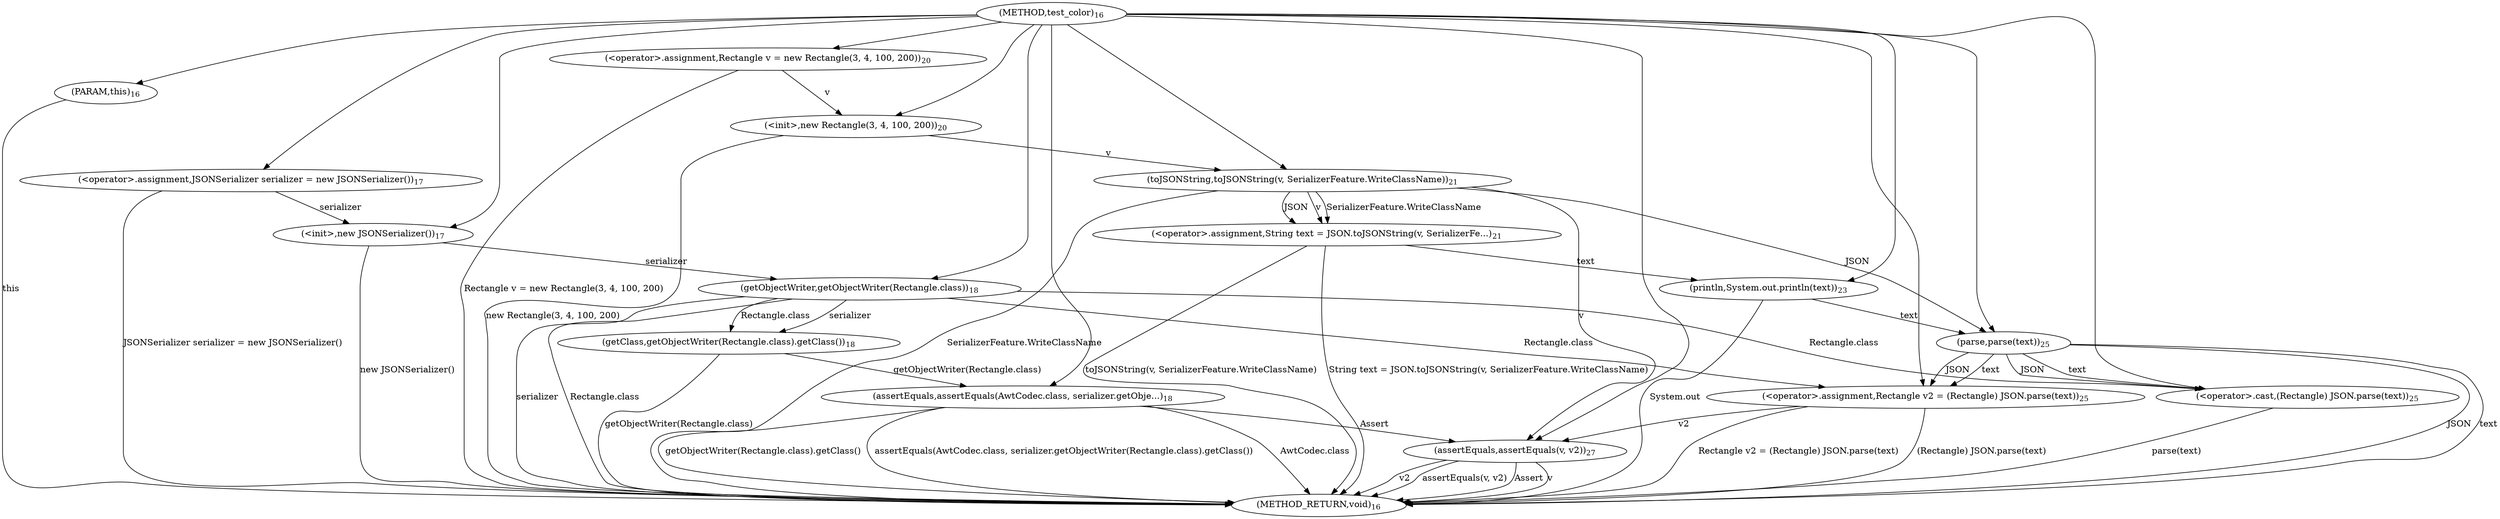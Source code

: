 digraph "test_color" {  
"7" [label = <(METHOD,test_color)<SUB>16</SUB>> ]
"65" [label = <(METHOD_RETURN,void)<SUB>16</SUB>> ]
"8" [label = <(PARAM,this)<SUB>16</SUB>> ]
"11" [label = <(&lt;operator&gt;.assignment,JSONSerializer serializer = new JSONSerializer())<SUB>17</SUB>> ]
"14" [label = <(&lt;init&gt;,new JSONSerializer())<SUB>17</SUB>> ]
"16" [label = <(assertEquals,assertEquals(AwtCodec.class, serializer.getObje...)<SUB>18</SUB>> ]
"28" [label = <(&lt;operator&gt;.assignment,Rectangle v = new Rectangle(3, 4, 100, 200))<SUB>20</SUB>> ]
"31" [label = <(&lt;init&gt;,new Rectangle(3, 4, 100, 200))<SUB>20</SUB>> ]
"38" [label = <(&lt;operator&gt;.assignment,String text = JSON.toJSONString(v, SerializerFe...)<SUB>21</SUB>> ]
"46" [label = <(println,System.out.println(text))<SUB>23</SUB>> ]
"52" [label = <(&lt;operator&gt;.assignment,Rectangle v2 = (Rectangle) JSON.parse(text))<SUB>25</SUB>> ]
"59" [label = <(assertEquals,assertEquals(v, v2))<SUB>27</SUB>> ]
"11" [label = <(&lt;operator&gt;.assignment,JSONSerializer serializer = new JSONSerializer())<SUB>17</SUB>> ]
"11" [label = <(&lt;operator&gt;.assignment,JSONSerializer serializer = new JSONSerializer())<SUB>17</SUB>> ]
"14" [label = <(&lt;init&gt;,new JSONSerializer())<SUB>17</SUB>> ]
"16" [label = <(assertEquals,assertEquals(AwtCodec.class, serializer.getObje...)<SUB>18</SUB>> ]
"16" [label = <(assertEquals,assertEquals(AwtCodec.class, serializer.getObje...)<SUB>18</SUB>> ]
"16" [label = <(assertEquals,assertEquals(AwtCodec.class, serializer.getObje...)<SUB>18</SUB>> ]
"28" [label = <(&lt;operator&gt;.assignment,Rectangle v = new Rectangle(3, 4, 100, 200))<SUB>20</SUB>> ]
"28" [label = <(&lt;operator&gt;.assignment,Rectangle v = new Rectangle(3, 4, 100, 200))<SUB>20</SUB>> ]
"31" [label = <(&lt;init&gt;,new Rectangle(3, 4, 100, 200))<SUB>20</SUB>> ]
"31" [label = <(&lt;init&gt;,new Rectangle(3, 4, 100, 200))<SUB>20</SUB>> ]
"31" [label = <(&lt;init&gt;,new Rectangle(3, 4, 100, 200))<SUB>20</SUB>> ]
"31" [label = <(&lt;init&gt;,new Rectangle(3, 4, 100, 200))<SUB>20</SUB>> ]
"31" [label = <(&lt;init&gt;,new Rectangle(3, 4, 100, 200))<SUB>20</SUB>> ]
"38" [label = <(&lt;operator&gt;.assignment,String text = JSON.toJSONString(v, SerializerFe...)<SUB>21</SUB>> ]
"38" [label = <(&lt;operator&gt;.assignment,String text = JSON.toJSONString(v, SerializerFe...)<SUB>21</SUB>> ]
"46" [label = <(println,System.out.println(text))<SUB>23</SUB>> ]
"46" [label = <(println,System.out.println(text))<SUB>23</SUB>> ]
"52" [label = <(&lt;operator&gt;.assignment,Rectangle v2 = (Rectangle) JSON.parse(text))<SUB>25</SUB>> ]
"52" [label = <(&lt;operator&gt;.assignment,Rectangle v2 = (Rectangle) JSON.parse(text))<SUB>25</SUB>> ]
"59" [label = <(assertEquals,assertEquals(v, v2))<SUB>27</SUB>> ]
"59" [label = <(assertEquals,assertEquals(v, v2))<SUB>27</SUB>> ]
"59" [label = <(assertEquals,assertEquals(v, v2))<SUB>27</SUB>> ]
"21" [label = <(getClass,getObjectWriter(Rectangle.class).getClass())<SUB>18</SUB>> ]
"40" [label = <(toJSONString,toJSONString(v, SerializerFeature.WriteClassName))<SUB>21</SUB>> ]
"40" [label = <(toJSONString,toJSONString(v, SerializerFeature.WriteClassName))<SUB>21</SUB>> ]
"40" [label = <(toJSONString,toJSONString(v, SerializerFeature.WriteClassName))<SUB>21</SUB>> ]
"54" [label = <(&lt;operator&gt;.cast,(Rectangle) JSON.parse(text))<SUB>25</SUB>> ]
"54" [label = <(&lt;operator&gt;.cast,(Rectangle) JSON.parse(text))<SUB>25</SUB>> ]
"22" [label = <(getObjectWriter,getObjectWriter(Rectangle.class))<SUB>18</SUB>> ]
"22" [label = <(getObjectWriter,getObjectWriter(Rectangle.class))<SUB>18</SUB>> ]
"56" [label = <(parse,parse(text))<SUB>25</SUB>> ]
"56" [label = <(parse,parse(text))<SUB>25</SUB>> ]
  "8" -> "65"  [ label = "this"] 
  "11" -> "65"  [ label = "JSONSerializer serializer = new JSONSerializer()"] 
  "14" -> "65"  [ label = "new JSONSerializer()"] 
  "16" -> "65"  [ label = "AwtCodec.class"] 
  "22" -> "65"  [ label = "serializer"] 
  "22" -> "65"  [ label = "Rectangle.class"] 
  "21" -> "65"  [ label = "getObjectWriter(Rectangle.class)"] 
  "16" -> "65"  [ label = "getObjectWriter(Rectangle.class).getClass()"] 
  "16" -> "65"  [ label = "assertEquals(AwtCodec.class, serializer.getObjectWriter(Rectangle.class).getClass())"] 
  "28" -> "65"  [ label = "Rectangle v = new Rectangle(3, 4, 100, 200)"] 
  "31" -> "65"  [ label = "new Rectangle(3, 4, 100, 200)"] 
  "40" -> "65"  [ label = "SerializerFeature.WriteClassName"] 
  "38" -> "65"  [ label = "toJSONString(v, SerializerFeature.WriteClassName)"] 
  "38" -> "65"  [ label = "String text = JSON.toJSONString(v, SerializerFeature.WriteClassName)"] 
  "46" -> "65"  [ label = "System.out"] 
  "56" -> "65"  [ label = "JSON"] 
  "56" -> "65"  [ label = "text"] 
  "54" -> "65"  [ label = "parse(text)"] 
  "52" -> "65"  [ label = "(Rectangle) JSON.parse(text)"] 
  "52" -> "65"  [ label = "Rectangle v2 = (Rectangle) JSON.parse(text)"] 
  "59" -> "65"  [ label = "Assert"] 
  "59" -> "65"  [ label = "v"] 
  "59" -> "65"  [ label = "v2"] 
  "59" -> "65"  [ label = "assertEquals(v, v2)"] 
  "7" -> "8" 
  "7" -> "11" 
  "7" -> "28" 
  "40" -> "38"  [ label = "JSON"] 
  "40" -> "38"  [ label = "v"] 
  "40" -> "38"  [ label = "SerializerFeature.WriteClassName"] 
  "22" -> "52"  [ label = "Rectangle.class"] 
  "7" -> "52" 
  "56" -> "52"  [ label = "JSON"] 
  "56" -> "52"  [ label = "text"] 
  "11" -> "14"  [ label = "serializer"] 
  "7" -> "14" 
  "7" -> "16" 
  "21" -> "16"  [ label = "getObjectWriter(Rectangle.class)"] 
  "28" -> "31"  [ label = "v"] 
  "7" -> "31" 
  "38" -> "46"  [ label = "text"] 
  "7" -> "46" 
  "16" -> "59"  [ label = "Assert"] 
  "7" -> "59" 
  "40" -> "59"  [ label = "v"] 
  "52" -> "59"  [ label = "v2"] 
  "22" -> "21"  [ label = "serializer"] 
  "22" -> "21"  [ label = "Rectangle.class"] 
  "7" -> "40" 
  "31" -> "40"  [ label = "v"] 
  "22" -> "54"  [ label = "Rectangle.class"] 
  "7" -> "54" 
  "56" -> "54"  [ label = "JSON"] 
  "56" -> "54"  [ label = "text"] 
  "14" -> "22"  [ label = "serializer"] 
  "7" -> "22" 
  "40" -> "56"  [ label = "JSON"] 
  "7" -> "56" 
  "46" -> "56"  [ label = "text"] 
}
